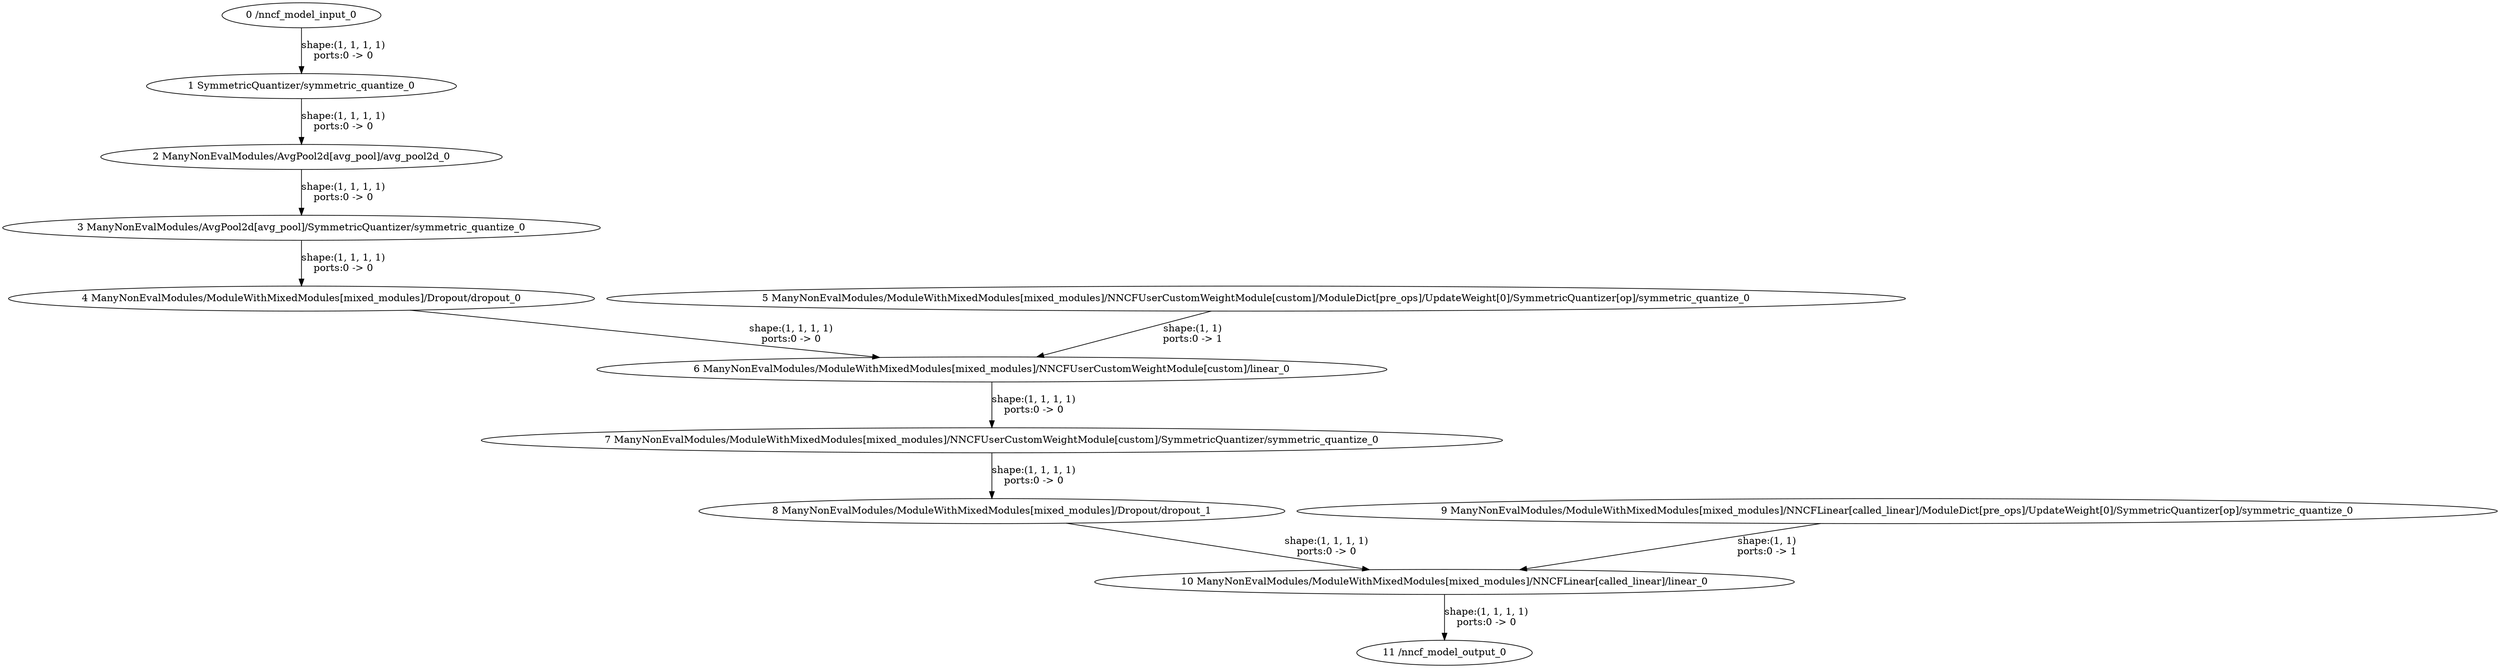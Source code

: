 strict digraph  {
"0 /nncf_model_input_0" [id=0, type=nncf_model_input];
"1 SymmetricQuantizer/symmetric_quantize_0" [id=1, type=symmetric_quantize];
"2 ManyNonEvalModules/AvgPool2d[avg_pool]/avg_pool2d_0" [id=2, type=avg_pool2d];
"3 ManyNonEvalModules/AvgPool2d[avg_pool]/SymmetricQuantizer/symmetric_quantize_0" [id=3, type=symmetric_quantize];
"4 ManyNonEvalModules/ModuleWithMixedModules[mixed_modules]/Dropout/dropout_0" [id=4, type=dropout];
"5 ManyNonEvalModules/ModuleWithMixedModules[mixed_modules]/NNCFUserCustomWeightModule[custom]/ModuleDict[pre_ops]/UpdateWeight[0]/SymmetricQuantizer[op]/symmetric_quantize_0" [id=5, type=symmetric_quantize];
"6 ManyNonEvalModules/ModuleWithMixedModules[mixed_modules]/NNCFUserCustomWeightModule[custom]/linear_0" [id=6, type=linear];
"7 ManyNonEvalModules/ModuleWithMixedModules[mixed_modules]/NNCFUserCustomWeightModule[custom]/SymmetricQuantizer/symmetric_quantize_0" [id=7, type=symmetric_quantize];
"8 ManyNonEvalModules/ModuleWithMixedModules[mixed_modules]/Dropout/dropout_1" [id=8, type=dropout];
"9 ManyNonEvalModules/ModuleWithMixedModules[mixed_modules]/NNCFLinear[called_linear]/ModuleDict[pre_ops]/UpdateWeight[0]/SymmetricQuantizer[op]/symmetric_quantize_0" [id=9, type=symmetric_quantize];
"10 ManyNonEvalModules/ModuleWithMixedModules[mixed_modules]/NNCFLinear[called_linear]/linear_0" [id=10, type=linear];
"11 /nncf_model_output_0" [id=11, type=nncf_model_output];
"0 /nncf_model_input_0" -> "1 SymmetricQuantizer/symmetric_quantize_0"  [label="shape:(1, 1, 1, 1)\nports:0 -> 0", style=solid];
"1 SymmetricQuantizer/symmetric_quantize_0" -> "2 ManyNonEvalModules/AvgPool2d[avg_pool]/avg_pool2d_0"  [label="shape:(1, 1, 1, 1)\nports:0 -> 0", style=solid];
"2 ManyNonEvalModules/AvgPool2d[avg_pool]/avg_pool2d_0" -> "3 ManyNonEvalModules/AvgPool2d[avg_pool]/SymmetricQuantizer/symmetric_quantize_0"  [label="shape:(1, 1, 1, 1)\nports:0 -> 0", style=solid];
"3 ManyNonEvalModules/AvgPool2d[avg_pool]/SymmetricQuantizer/symmetric_quantize_0" -> "4 ManyNonEvalModules/ModuleWithMixedModules[mixed_modules]/Dropout/dropout_0"  [label="shape:(1, 1, 1, 1)\nports:0 -> 0", style=solid];
"4 ManyNonEvalModules/ModuleWithMixedModules[mixed_modules]/Dropout/dropout_0" -> "6 ManyNonEvalModules/ModuleWithMixedModules[mixed_modules]/NNCFUserCustomWeightModule[custom]/linear_0"  [label="shape:(1, 1, 1, 1)\nports:0 -> 0", style=solid];
"5 ManyNonEvalModules/ModuleWithMixedModules[mixed_modules]/NNCFUserCustomWeightModule[custom]/ModuleDict[pre_ops]/UpdateWeight[0]/SymmetricQuantizer[op]/symmetric_quantize_0" -> "6 ManyNonEvalModules/ModuleWithMixedModules[mixed_modules]/NNCFUserCustomWeightModule[custom]/linear_0"  [label="shape:(1, 1)\nports:0 -> 1", style=solid];
"6 ManyNonEvalModules/ModuleWithMixedModules[mixed_modules]/NNCFUserCustomWeightModule[custom]/linear_0" -> "7 ManyNonEvalModules/ModuleWithMixedModules[mixed_modules]/NNCFUserCustomWeightModule[custom]/SymmetricQuantizer/symmetric_quantize_0"  [label="shape:(1, 1, 1, 1)\nports:0 -> 0", style=solid];
"7 ManyNonEvalModules/ModuleWithMixedModules[mixed_modules]/NNCFUserCustomWeightModule[custom]/SymmetricQuantizer/symmetric_quantize_0" -> "8 ManyNonEvalModules/ModuleWithMixedModules[mixed_modules]/Dropout/dropout_1"  [label="shape:(1, 1, 1, 1)\nports:0 -> 0", style=solid];
"8 ManyNonEvalModules/ModuleWithMixedModules[mixed_modules]/Dropout/dropout_1" -> "10 ManyNonEvalModules/ModuleWithMixedModules[mixed_modules]/NNCFLinear[called_linear]/linear_0"  [label="shape:(1, 1, 1, 1)\nports:0 -> 0", style=solid];
"9 ManyNonEvalModules/ModuleWithMixedModules[mixed_modules]/NNCFLinear[called_linear]/ModuleDict[pre_ops]/UpdateWeight[0]/SymmetricQuantizer[op]/symmetric_quantize_0" -> "10 ManyNonEvalModules/ModuleWithMixedModules[mixed_modules]/NNCFLinear[called_linear]/linear_0"  [label="shape:(1, 1)\nports:0 -> 1", style=solid];
"10 ManyNonEvalModules/ModuleWithMixedModules[mixed_modules]/NNCFLinear[called_linear]/linear_0" -> "11 /nncf_model_output_0"  [label="shape:(1, 1, 1, 1)\nports:0 -> 0", style=solid];
}

